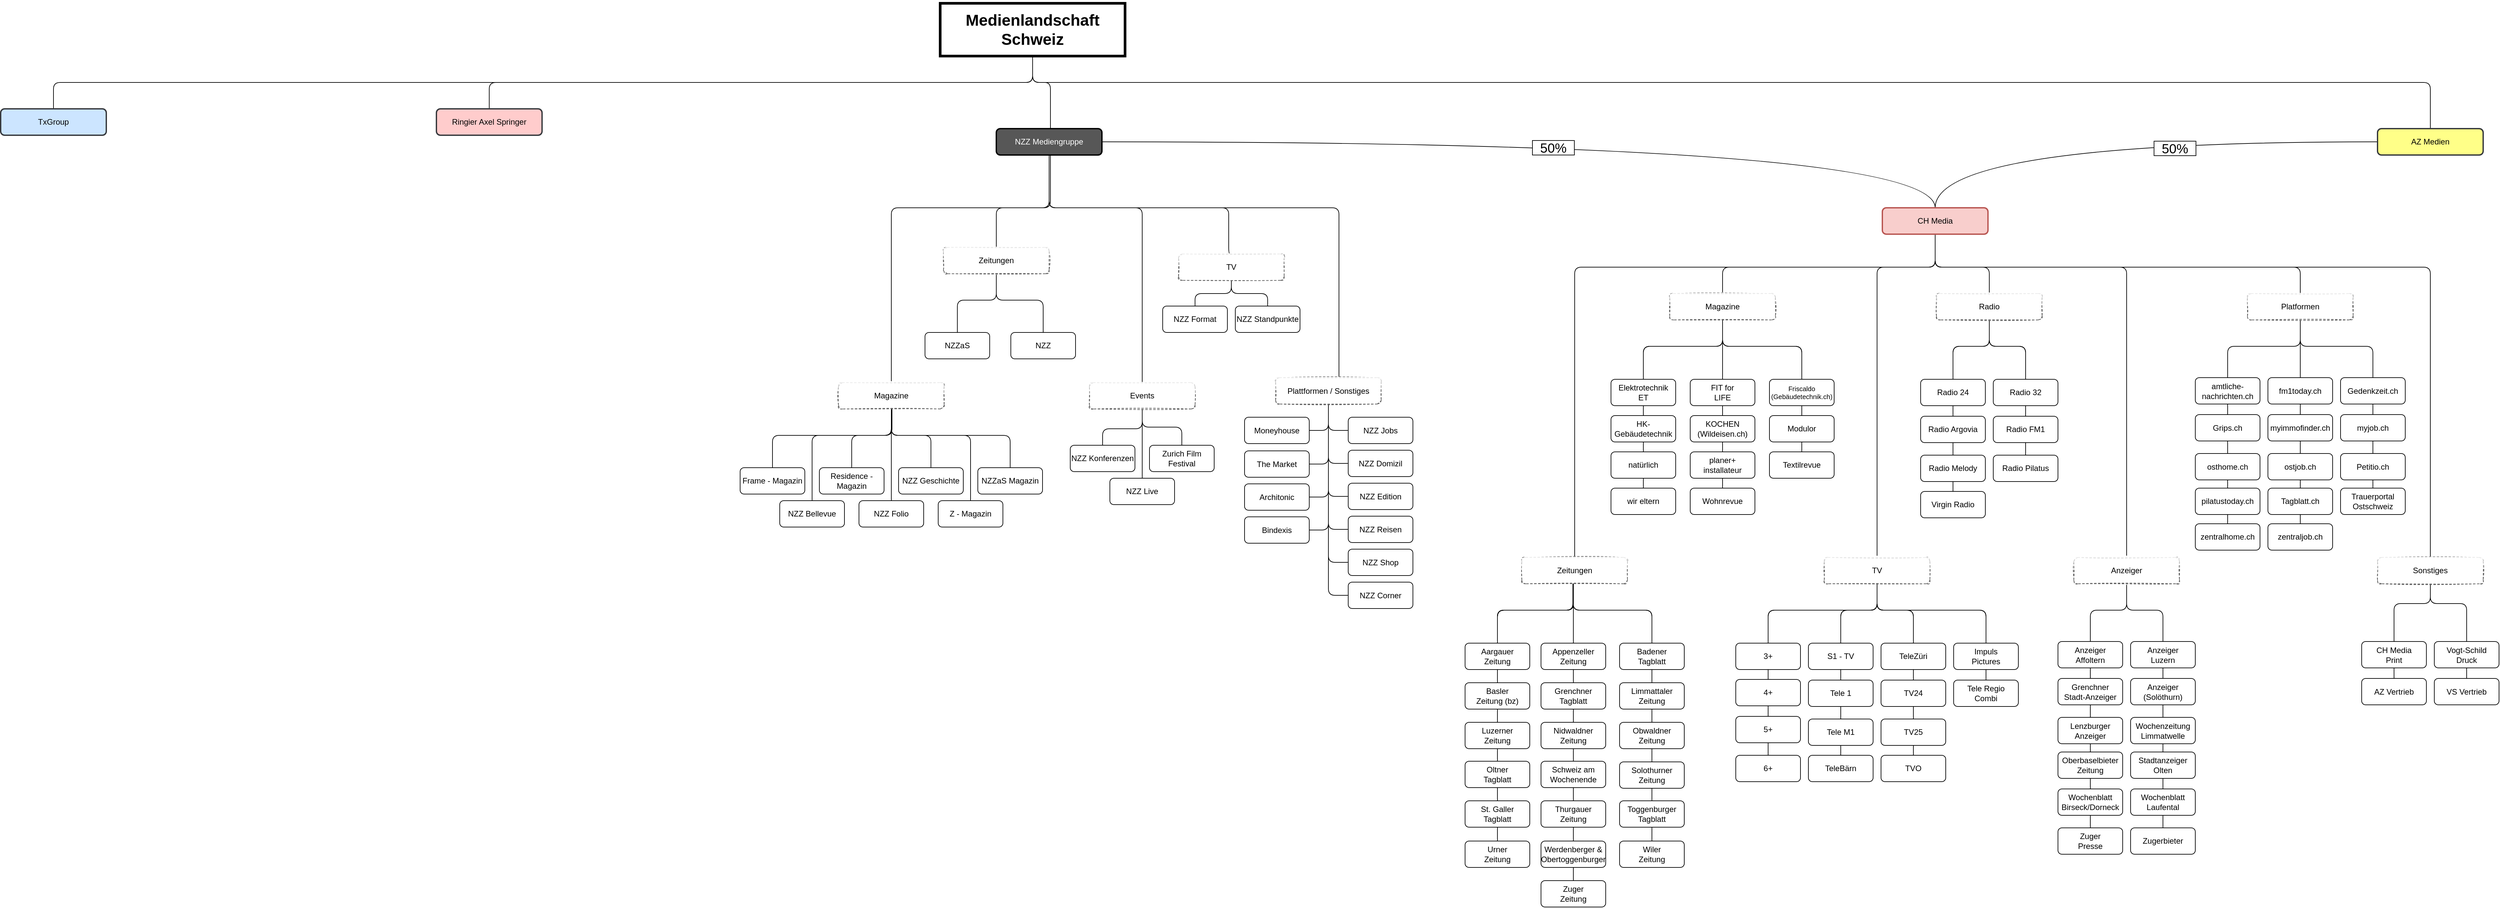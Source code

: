 <mxfile version="14.2.4" type="github"><diagram id="prtHgNgQTEPvFCAcTncT" name="Page-1"><mxGraphModel dx="2062" dy="1107" grid="1" gridSize="10" guides="1" tooltips="1" connect="1" arrows="1" fold="1" page="1" pageScale="1" pageWidth="3300" pageHeight="2339" math="0" shadow="0"><root><mxCell id="0"/><mxCell id="1" parent="0"/><mxCell id="LWUIOP7juYv8fSBDD6Rb-6" style="edgeStyle=elbowEdgeStyle;rounded=1;orthogonalLoop=1;jettySize=auto;html=1;endArrow=none;endFill=0;startArrow=none;startFill=0;elbow=vertical;" parent="1" source="LWUIOP7juYv8fSBDD6Rb-1" target="LWUIOP7juYv8fSBDD6Rb-2" edge="1"><mxGeometry relative="1" as="geometry"/></mxCell><mxCell id="LWUIOP7juYv8fSBDD6Rb-7" style="edgeStyle=elbowEdgeStyle;rounded=1;orthogonalLoop=1;jettySize=auto;html=1;entryX=0.5;entryY=0;entryDx=0;entryDy=0;endArrow=none;endFill=0;startArrow=none;startFill=0;elbow=vertical;" parent="1" source="LWUIOP7juYv8fSBDD6Rb-1" target="LWUIOP7juYv8fSBDD6Rb-3" edge="1"><mxGeometry relative="1" as="geometry"/></mxCell><mxCell id="LWUIOP7juYv8fSBDD6Rb-9" style="edgeStyle=elbowEdgeStyle;rounded=1;orthogonalLoop=1;jettySize=auto;html=1;endArrow=none;endFill=0;startArrow=none;startFill=0;elbow=vertical;" parent="1" source="LWUIOP7juYv8fSBDD6Rb-1" target="LWUIOP7juYv8fSBDD6Rb-5" edge="1"><mxGeometry relative="1" as="geometry"><Array as="points"><mxPoint x="2480" y="360"/></Array></mxGeometry></mxCell><mxCell id="LWUIOP7juYv8fSBDD6Rb-11" style="edgeStyle=elbowEdgeStyle;rounded=1;orthogonalLoop=1;jettySize=auto;html=1;endArrow=none;endFill=0;startArrow=none;startFill=0;elbow=vertical;exitX=0.5;exitY=1;exitDx=0;exitDy=0;" parent="1" source="LWUIOP7juYv8fSBDD6Rb-1" target="LWUIOP7juYv8fSBDD6Rb-4" edge="1"><mxGeometry relative="1" as="geometry"><Array as="points"><mxPoint x="1650" y="360"/><mxPoint x="1623" y="360"/></Array></mxGeometry></mxCell><mxCell id="LWUIOP7juYv8fSBDD6Rb-1" value="&lt;h1&gt;Medienlandschaft Schweiz&lt;/h1&gt;" style="rounded=0;whiteSpace=wrap;html=1;strokeWidth=4;" parent="1" vertex="1"><mxGeometry x="1483" y="240" width="280" height="80" as="geometry"/></mxCell><mxCell id="LWUIOP7juYv8fSBDD6Rb-2" value="&lt;font style=&quot;font-size: 12px&quot;&gt;TxGroup&lt;/font&gt;" style="rounded=1;whiteSpace=wrap;html=1;strokeWidth=2;fillColor=#cce5ff;strokeColor=#36393d;" parent="1" vertex="1"><mxGeometry x="60" y="400" width="160" height="40" as="geometry"/></mxCell><mxCell id="LWUIOP7juYv8fSBDD6Rb-3" value="Ringier Axel Springer" style="rounded=1;whiteSpace=wrap;html=1;strokeWidth=2;fillColor=#ffcccc;strokeColor=#36393d;" parent="1" vertex="1"><mxGeometry x="720" y="400" width="160" height="40" as="geometry"/></mxCell><mxCell id="LWUIOP7juYv8fSBDD6Rb-14" style="orthogonalLoop=1;jettySize=auto;elbow=vertical;html=1;startFill=0;endArrow=none;endFill=0;edgeStyle=orthogonalEdgeStyle;curved=1;" parent="1" source="LWUIOP7juYv8fSBDD6Rb-4" target="LWUIOP7juYv8fSBDD6Rb-13" edge="1"><mxGeometry relative="1" as="geometry"/></mxCell><mxCell id="hYy_9Ryrg1myL5dYlOFF-82" value="  50%  " style="edgeLabel;align=center;verticalAlign=middle;resizable=0;points=[];fontSize=20;labelBorderColor=#000000;" parent="LWUIOP7juYv8fSBDD6Rb-14" vertex="1" connectable="0"><mxGeometry x="0.005" y="-7" relative="1" as="geometry"><mxPoint x="-1" as="offset"/></mxGeometry></mxCell><mxCell id="hYy_9Ryrg1myL5dYlOFF-19" style="edgeStyle=elbowEdgeStyle;orthogonalLoop=1;jettySize=auto;elbow=vertical;html=1;endArrow=none;endFill=0;" parent="1" source="LWUIOP7juYv8fSBDD6Rb-4" target="hYy_9Ryrg1myL5dYlOFF-12" edge="1"><mxGeometry relative="1" as="geometry"><Array as="points"><mxPoint x="1650" y="550"/><mxPoint x="1439" y="550"/><mxPoint x="1450" y="550"/><mxPoint x="1400" y="550"/><mxPoint x="1460" y="550"/></Array></mxGeometry></mxCell><mxCell id="hYy_9Ryrg1myL5dYlOFF-30" style="edgeStyle=elbowEdgeStyle;orthogonalLoop=1;jettySize=auto;elbow=vertical;html=1;entryX=0.5;entryY=0;entryDx=0;entryDy=0;endArrow=none;endFill=0;" parent="1" source="LWUIOP7juYv8fSBDD6Rb-4" target="hYy_9Ryrg1myL5dYlOFF-28" edge="1"><mxGeometry relative="1" as="geometry"><Array as="points"><mxPoint x="1648" y="550"/></Array></mxGeometry></mxCell><mxCell id="hYy_9Ryrg1myL5dYlOFF-31" style="edgeStyle=elbowEdgeStyle;orthogonalLoop=1;jettySize=auto;elbow=vertical;html=1;endArrow=none;endFill=0;" parent="1" source="LWUIOP7juYv8fSBDD6Rb-4" target="hYy_9Ryrg1myL5dYlOFF-29" edge="1"><mxGeometry relative="1" as="geometry"><Array as="points"><mxPoint x="2087" y="550"/><mxPoint x="2023" y="550"/><mxPoint x="1960" y="550"/></Array></mxGeometry></mxCell><mxCell id="hYy_9Ryrg1myL5dYlOFF-79" style="edgeStyle=orthogonalEdgeStyle;orthogonalLoop=1;jettySize=auto;html=1;entryX=0.5;entryY=0;entryDx=0;entryDy=0;endArrow=none;endFill=0;" parent="1" target="hYy_9Ryrg1myL5dYlOFF-74" edge="1"><mxGeometry relative="1" as="geometry"><mxPoint x="1648" y="465" as="sourcePoint"/><mxPoint x="2346" y="615" as="targetPoint"/><Array as="points"><mxPoint x="1648" y="550"/><mxPoint x="1920" y="550"/><mxPoint x="1920" y="620"/></Array></mxGeometry></mxCell><mxCell id="hYy_9Ryrg1myL5dYlOFF-96" style="edgeStyle=elbowEdgeStyle;orthogonalLoop=1;jettySize=auto;elbow=vertical;html=1;entryX=0.5;entryY=0;entryDx=0;entryDy=0;endArrow=none;endFill=0;fontSize=20;" parent="1" source="LWUIOP7juYv8fSBDD6Rb-4" target="hYy_9Ryrg1myL5dYlOFF-88" edge="1"><mxGeometry relative="1" as="geometry"><Array as="points"><mxPoint x="1648" y="550"/></Array></mxGeometry></mxCell><mxCell id="LWUIOP7juYv8fSBDD6Rb-4" value="&lt;font style=&quot;font-size: 12px&quot; color=&quot;#ffffff&quot;&gt;NZZ Mediengruppe&lt;/font&gt;" style="rounded=1;whiteSpace=wrap;html=1;strokeWidth=2;fillColor=#575757;" parent="1" vertex="1"><mxGeometry x="1568" y="430" width="160" height="40" as="geometry"/></mxCell><mxCell id="LWUIOP7juYv8fSBDD6Rb-15" style="orthogonalLoop=1;jettySize=auto;html=1;startFill=0;endArrow=none;endFill=0;edgeStyle=orthogonalEdgeStyle;curved=1;" parent="1" source="LWUIOP7juYv8fSBDD6Rb-5" target="LWUIOP7juYv8fSBDD6Rb-13" edge="1"><mxGeometry relative="1" as="geometry"/></mxCell><mxCell id="hYy_9Ryrg1myL5dYlOFF-83" value="  50%  " style="edgeLabel;align=center;verticalAlign=middle;resizable=0;points=[];fontSize=20;labelBorderColor=#000000;" parent="LWUIOP7juYv8fSBDD6Rb-15" vertex="1" connectable="0"><mxGeometry x="-0.203" y="8" relative="1" as="geometry"><mxPoint as="offset"/></mxGeometry></mxCell><mxCell id="LWUIOP7juYv8fSBDD6Rb-5" value="&lt;font style=&quot;font-size: 12px&quot;&gt;AZ Medien&lt;br&gt;&lt;/font&gt;" style="rounded=1;whiteSpace=wrap;html=1;strokeWidth=2;fillColor=#ffff88;strokeColor=#36393d;" parent="1" vertex="1"><mxGeometry x="3660" y="430" width="160" height="40" as="geometry"/></mxCell><mxCell id="hYy_9Ryrg1myL5dYlOFF-100" style="edgeStyle=elbowEdgeStyle;orthogonalLoop=1;jettySize=auto;elbow=vertical;html=1;endArrow=none;endFill=0;fontSize=20;" parent="1" source="LWUIOP7juYv8fSBDD6Rb-13" target="hYy_9Ryrg1myL5dYlOFF-99" edge="1"><mxGeometry relative="1" as="geometry"><Array as="points"><mxPoint x="2990" y="640"/><mxPoint x="2890" y="640"/></Array></mxGeometry></mxCell><mxCell id="hYy_9Ryrg1myL5dYlOFF-101" style="edgeStyle=elbowEdgeStyle;orthogonalLoop=1;jettySize=auto;elbow=vertical;html=1;entryX=0.5;entryY=0;entryDx=0;entryDy=0;endArrow=none;endFill=0;fontSize=20;exitX=0.5;exitY=1;exitDx=0;exitDy=0;" parent="1" source="LWUIOP7juYv8fSBDD6Rb-13" target="hYy_9Ryrg1myL5dYlOFF-97" edge="1"><mxGeometry relative="1" as="geometry"><mxPoint x="2990" y="585" as="sourcePoint"/><mxPoint x="2850" y="938" as="targetPoint"/><Array as="points"><mxPoint x="2990" y="640"/><mxPoint x="2990" y="635"/><mxPoint x="2990" y="635"/></Array></mxGeometry></mxCell><mxCell id="hYy_9Ryrg1myL5dYlOFF-186" style="edgeStyle=elbowEdgeStyle;orthogonalLoop=1;jettySize=auto;html=1;endArrow=none;endFill=0;fontSize=10;elbow=vertical;" parent="1" source="LWUIOP7juYv8fSBDD6Rb-13" target="hYy_9Ryrg1myL5dYlOFF-185" edge="1"><mxGeometry relative="1" as="geometry"><Array as="points"><mxPoint x="2990" y="640"/></Array></mxGeometry></mxCell><mxCell id="hYy_9Ryrg1myL5dYlOFF-187" style="edgeStyle=elbowEdgeStyle;orthogonalLoop=1;jettySize=auto;elbow=vertical;html=1;endArrow=none;endFill=0;fontSize=10;" parent="1" source="LWUIOP7juYv8fSBDD6Rb-13" target="hYy_9Ryrg1myL5dYlOFF-84" edge="1"><mxGeometry relative="1" as="geometry"><Array as="points"><mxPoint x="2990" y="640"/></Array></mxGeometry></mxCell><mxCell id="hYy_9Ryrg1myL5dYlOFF-215" style="edgeStyle=elbowEdgeStyle;orthogonalLoop=1;jettySize=auto;elbow=vertical;html=1;entryX=0.5;entryY=0;entryDx=0;entryDy=0;endArrow=none;endFill=0;fontSize=10;" parent="1" source="LWUIOP7juYv8fSBDD6Rb-13" target="hYy_9Ryrg1myL5dYlOFF-200" edge="1"><mxGeometry relative="1" as="geometry"><Array as="points"><mxPoint x="2990" y="640"/><mxPoint x="2990" y="635"/></Array></mxGeometry></mxCell><mxCell id="hYy_9Ryrg1myL5dYlOFF-232" style="edgeStyle=elbowEdgeStyle;orthogonalLoop=1;jettySize=auto;elbow=vertical;html=1;entryX=0.5;entryY=0;entryDx=0;entryDy=0;endArrow=none;endFill=0;fontSize=10;" parent="1" source="LWUIOP7juYv8fSBDD6Rb-13" target="hYy_9Ryrg1myL5dYlOFF-228" edge="1"><mxGeometry relative="1" as="geometry"><Array as="points"><mxPoint x="2990" y="640"/></Array></mxGeometry></mxCell><mxCell id="hYy_9Ryrg1myL5dYlOFF-243" style="edgeStyle=elbowEdgeStyle;orthogonalLoop=1;jettySize=auto;elbow=vertical;html=1;entryX=0.5;entryY=0;entryDx=0;entryDy=0;endArrow=none;endFill=0;fontSize=10;" parent="1" source="LWUIOP7juYv8fSBDD6Rb-13" target="hYy_9Ryrg1myL5dYlOFF-236" edge="1"><mxGeometry relative="1" as="geometry"><Array as="points"><mxPoint x="3380" y="640"/></Array></mxGeometry></mxCell><mxCell id="LWUIOP7juYv8fSBDD6Rb-13" value="&lt;font style=&quot;font-size: 12px&quot;&gt;CH Media&lt;br&gt;&lt;/font&gt;" style="rounded=1;whiteSpace=wrap;html=1;strokeWidth=2;gradientDirection=east;fillColor=#f8cecc;strokeColor=#b85450;" parent="1" vertex="1"><mxGeometry x="2910" y="550" width="160" height="40" as="geometry"/></mxCell><mxCell id="hYy_9Ryrg1myL5dYlOFF-10" style="edgeStyle=elbowEdgeStyle;rounded=1;orthogonalLoop=1;jettySize=auto;html=1;endArrow=none;endFill=0;elbow=vertical;" parent="1" source="hYy_9Ryrg1myL5dYlOFF-12" target="hYy_9Ryrg1myL5dYlOFF-13" edge="1"><mxGeometry relative="1" as="geometry"><Array as="points"><mxPoint x="1568" y="690"/><mxPoint x="1568" y="680"/><mxPoint x="1568" y="680"/><mxPoint x="1536" y="690"/></Array></mxGeometry></mxCell><mxCell id="hYy_9Ryrg1myL5dYlOFF-11" style="edgeStyle=elbowEdgeStyle;orthogonalLoop=1;jettySize=auto;elbow=vertical;html=1;endArrow=none;endFill=0;" parent="1" source="hYy_9Ryrg1myL5dYlOFF-12" target="hYy_9Ryrg1myL5dYlOFF-14" edge="1"><mxGeometry relative="1" as="geometry"><Array as="points"><mxPoint x="1568" y="690"/><mxPoint x="1568" y="680"/><mxPoint x="1385" y="680"/></Array></mxGeometry></mxCell><mxCell id="hYy_9Ryrg1myL5dYlOFF-12" value="Zeitungen" style="rounded=1;whiteSpace=wrap;html=1;strokeWidth=1;shadow=0;sketch=1;glass=1;dashed=1;strokeColor=#5E5E5E;" parent="1" vertex="1"><mxGeometry x="1488" y="610" width="160" height="40" as="geometry"/></mxCell><mxCell id="hYy_9Ryrg1myL5dYlOFF-13" value="NZZ" style="rounded=1;whiteSpace=wrap;html=1;" parent="1" vertex="1"><mxGeometry x="1590" y="739" width="98" height="40" as="geometry"/></mxCell><mxCell id="hYy_9Ryrg1myL5dYlOFF-14" value="NZZaS" style="rounded=1;whiteSpace=wrap;html=1;" parent="1" vertex="1"><mxGeometry x="1460" y="739" width="98" height="40" as="geometry"/></mxCell><mxCell id="hYy_9Ryrg1myL5dYlOFF-15" value="NZZ Folio" style="rounded=1;whiteSpace=wrap;html=1;" parent="1" vertex="1"><mxGeometry x="1360" y="994" width="98" height="40" as="geometry"/></mxCell><mxCell id="hYy_9Ryrg1myL5dYlOFF-16" value="Residence - Magazin" style="rounded=1;whiteSpace=wrap;html=1;" parent="1" vertex="1"><mxGeometry x="1300" y="944" width="98" height="40" as="geometry"/></mxCell><mxCell id="hYy_9Ryrg1myL5dYlOFF-17" value="NZZ Geschichte" style="rounded=1;whiteSpace=wrap;html=1;" parent="1" vertex="1"><mxGeometry x="1420" y="944" width="98" height="40" as="geometry"/></mxCell><mxCell id="hYy_9Ryrg1myL5dYlOFF-18" value="NZZ Bellevue" style="rounded=1;whiteSpace=wrap;html=1;" parent="1" vertex="1"><mxGeometry x="1240" y="994" width="98" height="40" as="geometry"/></mxCell><mxCell id="hYy_9Ryrg1myL5dYlOFF-25" value="Z - Magazin" style="rounded=1;whiteSpace=wrap;html=1;" parent="1" vertex="1"><mxGeometry x="1480" y="994" width="98" height="40" as="geometry"/></mxCell><mxCell id="hYy_9Ryrg1myL5dYlOFF-26" value="NZZaS Magazin" style="rounded=1;whiteSpace=wrap;html=1;" parent="1" vertex="1"><mxGeometry x="1540" y="944" width="98" height="40" as="geometry"/></mxCell><mxCell id="hYy_9Ryrg1myL5dYlOFF-41" style="edgeStyle=elbowEdgeStyle;orthogonalLoop=1;jettySize=auto;elbow=vertical;html=1;endArrow=none;endFill=0;" parent="1" source="hYy_9Ryrg1myL5dYlOFF-28" target="hYy_9Ryrg1myL5dYlOFF-34" edge="1"><mxGeometry relative="1" as="geometry"><Array as="points"><mxPoint x="1789" y="885"/></Array></mxGeometry></mxCell><mxCell id="hYy_9Ryrg1myL5dYlOFF-42" style="edgeStyle=elbowEdgeStyle;orthogonalLoop=1;jettySize=auto;elbow=vertical;html=1;entryX=0.5;entryY=0;entryDx=0;entryDy=0;endArrow=none;endFill=0;" parent="1" source="hYy_9Ryrg1myL5dYlOFF-28" target="hYy_9Ryrg1myL5dYlOFF-35" edge="1"><mxGeometry relative="1" as="geometry"><Array as="points"><mxPoint x="1789" y="885"/></Array></mxGeometry></mxCell><mxCell id="hYy_9Ryrg1myL5dYlOFF-59" style="edgeStyle=elbowEdgeStyle;orthogonalLoop=1;jettySize=auto;elbow=vertical;html=1;endArrow=none;endFill=0;" parent="1" source="hYy_9Ryrg1myL5dYlOFF-28" target="hYy_9Ryrg1myL5dYlOFF-58" edge="1"><mxGeometry relative="1" as="geometry"/></mxCell><mxCell id="hYy_9Ryrg1myL5dYlOFF-28" value="&lt;font style=&quot;font-size: 12px&quot;&gt;Events&lt;/font&gt;" style="rounded=1;whiteSpace=wrap;html=1;strokeWidth=1;shadow=0;sketch=1;glass=1;dashed=1;strokeColor=#5E5E5E;" parent="1" vertex="1"><mxGeometry x="1709" y="815" width="160" height="40" as="geometry"/></mxCell><mxCell id="hYy_9Ryrg1myL5dYlOFF-64" style="edgeStyle=orthogonalEdgeStyle;orthogonalLoop=1;jettySize=auto;elbow=vertical;html=1;entryX=1;entryY=0.5;entryDx=0;entryDy=0;endArrow=none;endFill=0;" parent="1" source="hYy_9Ryrg1myL5dYlOFF-29" target="hYy_9Ryrg1myL5dYlOFF-50" edge="1"><mxGeometry relative="1" as="geometry"/></mxCell><mxCell id="hYy_9Ryrg1myL5dYlOFF-68" style="orthogonalLoop=1;jettySize=auto;html=1;entryX=0;entryY=0.5;entryDx=0;entryDy=0;endArrow=none;endFill=0;edgeStyle=orthogonalEdgeStyle;" parent="1" source="hYy_9Ryrg1myL5dYlOFF-29" target="hYy_9Ryrg1myL5dYlOFF-51" edge="1"><mxGeometry relative="1" as="geometry"/></mxCell><mxCell id="hYy_9Ryrg1myL5dYlOFF-69" style="edgeStyle=orthogonalEdgeStyle;orthogonalLoop=1;jettySize=auto;html=1;entryX=0;entryY=0.5;entryDx=0;entryDy=0;endArrow=none;endFill=0;" parent="1" source="hYy_9Ryrg1myL5dYlOFF-29" target="hYy_9Ryrg1myL5dYlOFF-53" edge="1"><mxGeometry relative="1" as="geometry"/></mxCell><mxCell id="hYy_9Ryrg1myL5dYlOFF-70" style="edgeStyle=orthogonalEdgeStyle;orthogonalLoop=1;jettySize=auto;html=1;entryX=0;entryY=0.5;entryDx=0;entryDy=0;endArrow=none;endFill=0;" parent="1" source="hYy_9Ryrg1myL5dYlOFF-29" target="hYy_9Ryrg1myL5dYlOFF-54" edge="1"><mxGeometry relative="1" as="geometry"/></mxCell><mxCell id="hYy_9Ryrg1myL5dYlOFF-71" style="edgeStyle=orthogonalEdgeStyle;orthogonalLoop=1;jettySize=auto;html=1;entryX=0;entryY=0.5;entryDx=0;entryDy=0;endArrow=none;endFill=0;" parent="1" source="hYy_9Ryrg1myL5dYlOFF-29" target="hYy_9Ryrg1myL5dYlOFF-55" edge="1"><mxGeometry relative="1" as="geometry"/></mxCell><mxCell id="hYy_9Ryrg1myL5dYlOFF-72" style="edgeStyle=orthogonalEdgeStyle;orthogonalLoop=1;jettySize=auto;html=1;entryX=0;entryY=0.5;entryDx=0;entryDy=0;endArrow=none;endFill=0;" parent="1" source="hYy_9Ryrg1myL5dYlOFF-29" target="hYy_9Ryrg1myL5dYlOFF-56" edge="1"><mxGeometry relative="1" as="geometry"/></mxCell><mxCell id="hYy_9Ryrg1myL5dYlOFF-73" style="edgeStyle=orthogonalEdgeStyle;orthogonalLoop=1;jettySize=auto;html=1;entryX=0;entryY=0.5;entryDx=0;entryDy=0;endArrow=none;endFill=0;" parent="1" source="hYy_9Ryrg1myL5dYlOFF-29" target="hYy_9Ryrg1myL5dYlOFF-62" edge="1"><mxGeometry relative="1" as="geometry"/></mxCell><mxCell id="hYy_9Ryrg1myL5dYlOFF-182" style="edgeStyle=orthogonalEdgeStyle;orthogonalLoop=1;jettySize=auto;html=1;entryX=1;entryY=0.5;entryDx=0;entryDy=0;endArrow=none;endFill=0;fontSize=10;" parent="1" source="hYy_9Ryrg1myL5dYlOFF-29" target="hYy_9Ryrg1myL5dYlOFF-52" edge="1"><mxGeometry relative="1" as="geometry"/></mxCell><mxCell id="hYy_9Ryrg1myL5dYlOFF-183" style="edgeStyle=orthogonalEdgeStyle;orthogonalLoop=1;jettySize=auto;html=1;entryX=1;entryY=0.5;entryDx=0;entryDy=0;endArrow=none;endFill=0;fontSize=10;" parent="1" source="hYy_9Ryrg1myL5dYlOFF-29" target="hYy_9Ryrg1myL5dYlOFF-57" edge="1"><mxGeometry relative="1" as="geometry"/></mxCell><mxCell id="hYy_9Ryrg1myL5dYlOFF-184" style="edgeStyle=orthogonalEdgeStyle;orthogonalLoop=1;jettySize=auto;html=1;entryX=1;entryY=0.5;entryDx=0;entryDy=0;endArrow=none;endFill=0;fontSize=10;" parent="1" source="hYy_9Ryrg1myL5dYlOFF-29" target="hYy_9Ryrg1myL5dYlOFF-63" edge="1"><mxGeometry relative="1" as="geometry"/></mxCell><mxCell id="hYy_9Ryrg1myL5dYlOFF-29" value="&lt;font style=&quot;font-size: 12px&quot;&gt;Plattformen / Sonstiges&lt;/font&gt;" style="rounded=1;whiteSpace=wrap;html=1;strokeWidth=1;shadow=0;sketch=1;glass=1;dashed=1;strokeColor=#5E5E5E;" parent="1" vertex="1"><mxGeometry x="1991" y="807.5" width="160" height="40" as="geometry"/></mxCell><mxCell id="hYy_9Ryrg1myL5dYlOFF-34" value="NZZ Konferenzen" style="rounded=1;whiteSpace=wrap;html=1;" parent="1" vertex="1"><mxGeometry x="1680" y="910" width="98" height="40" as="geometry"/></mxCell><mxCell id="hYy_9Ryrg1myL5dYlOFF-35" value="NZZ Live" style="rounded=1;whiteSpace=wrap;html=1;" parent="1" vertex="1"><mxGeometry x="1740" y="960" width="98" height="40" as="geometry"/></mxCell><mxCell id="hYy_9Ryrg1myL5dYlOFF-50" value="Moneyhouse" style="rounded=1;whiteSpace=wrap;html=1;" parent="1" vertex="1"><mxGeometry x="1944" y="867.5" width="98" height="40" as="geometry"/></mxCell><mxCell id="hYy_9Ryrg1myL5dYlOFF-51" value="NZZ Jobs" style="rounded=1;whiteSpace=wrap;html=1;" parent="1" vertex="1"><mxGeometry x="2101" y="867.5" width="98" height="40" as="geometry"/></mxCell><mxCell id="hYy_9Ryrg1myL5dYlOFF-52" value="The Market" style="rounded=1;whiteSpace=wrap;html=1;" parent="1" vertex="1"><mxGeometry x="1944" y="918.5" width="98" height="40" as="geometry"/></mxCell><mxCell id="hYy_9Ryrg1myL5dYlOFF-53" value="NZZ Domizil" style="rounded=1;whiteSpace=wrap;html=1;" parent="1" vertex="1"><mxGeometry x="2101" y="917.5" width="98" height="40" as="geometry"/></mxCell><mxCell id="hYy_9Ryrg1myL5dYlOFF-54" value="NZZ Edition" style="rounded=1;whiteSpace=wrap;html=1;" parent="1" vertex="1"><mxGeometry x="2101" y="967.5" width="98" height="40" as="geometry"/></mxCell><mxCell id="hYy_9Ryrg1myL5dYlOFF-55" value="NZZ Reisen" style="rounded=1;whiteSpace=wrap;html=1;" parent="1" vertex="1"><mxGeometry x="2101" y="1017.5" width="98" height="40" as="geometry"/></mxCell><mxCell id="hYy_9Ryrg1myL5dYlOFF-56" value="NZZ Shop" style="rounded=1;whiteSpace=wrap;html=1;" parent="1" vertex="1"><mxGeometry x="2101" y="1067.5" width="98" height="40" as="geometry"/></mxCell><mxCell id="hYy_9Ryrg1myL5dYlOFF-58" value="Zurich Film Festival" style="rounded=1;whiteSpace=wrap;html=1;" parent="1" vertex="1"><mxGeometry x="1800" y="910" width="98" height="40" as="geometry"/></mxCell><mxCell id="hYy_9Ryrg1myL5dYlOFF-60" value="Frame - Magazin" style="rounded=1;whiteSpace=wrap;html=1;" parent="1" vertex="1"><mxGeometry x="1180" y="944" width="98" height="40" as="geometry"/></mxCell><mxCell id="hYy_9Ryrg1myL5dYlOFF-62" value="NZZ Corner" style="rounded=1;whiteSpace=wrap;html=1;" parent="1" vertex="1"><mxGeometry x="2101" y="1117.5" width="98" height="40" as="geometry"/></mxCell><mxCell id="hYy_9Ryrg1myL5dYlOFF-63" value="Bindexis" style="rounded=1;whiteSpace=wrap;html=1;" parent="1" vertex="1"><mxGeometry x="1944" y="1018.5" width="98" height="40" as="geometry"/></mxCell><mxCell id="hYy_9Ryrg1myL5dYlOFF-77" style="edgeStyle=orthogonalEdgeStyle;orthogonalLoop=1;jettySize=auto;html=1;entryX=0.5;entryY=0;entryDx=0;entryDy=0;endArrow=none;endFill=0;" parent="1" source="hYy_9Ryrg1myL5dYlOFF-74" target="hYy_9Ryrg1myL5dYlOFF-75" edge="1"><mxGeometry relative="1" as="geometry"/></mxCell><mxCell id="hYy_9Ryrg1myL5dYlOFF-78" style="edgeStyle=orthogonalEdgeStyle;orthogonalLoop=1;jettySize=auto;html=1;entryX=0.5;entryY=0;entryDx=0;entryDy=0;endArrow=none;endFill=0;" parent="1" source="hYy_9Ryrg1myL5dYlOFF-74" target="hYy_9Ryrg1myL5dYlOFF-76" edge="1"><mxGeometry relative="1" as="geometry"/></mxCell><mxCell id="hYy_9Ryrg1myL5dYlOFF-74" value="&lt;font style=&quot;font-size: 12px&quot;&gt;TV&lt;/font&gt;" style="rounded=1;whiteSpace=wrap;html=1;strokeWidth=1;shadow=0;sketch=1;glass=1;dashed=1;strokeColor=#5E5E5E;" parent="1" vertex="1"><mxGeometry x="1844" y="620" width="160" height="40" as="geometry"/></mxCell><mxCell id="hYy_9Ryrg1myL5dYlOFF-75" value="NZZ Format" style="rounded=1;whiteSpace=wrap;html=1;" parent="1" vertex="1"><mxGeometry x="1820" y="699" width="98" height="40" as="geometry"/></mxCell><mxCell id="hYy_9Ryrg1myL5dYlOFF-76" value="NZZ Standpunkte" style="rounded=1;whiteSpace=wrap;html=1;" parent="1" vertex="1"><mxGeometry x="1930" y="699" width="98" height="40" as="geometry"/></mxCell><mxCell id="hYy_9Ryrg1myL5dYlOFF-173" style="edgeStyle=elbowEdgeStyle;orthogonalLoop=1;jettySize=auto;elbow=vertical;html=1;entryX=0.5;entryY=0;entryDx=0;entryDy=0;endArrow=none;endFill=0;fontSize=10;" parent="1" source="hYy_9Ryrg1myL5dYlOFF-84" target="hYy_9Ryrg1myL5dYlOFF-160" edge="1"><mxGeometry relative="1" as="geometry"><Array as="points"><mxPoint x="2902" y="1160"/></Array></mxGeometry></mxCell><mxCell id="hYy_9Ryrg1myL5dYlOFF-174" style="edgeStyle=elbowEdgeStyle;orthogonalLoop=1;jettySize=auto;elbow=vertical;html=1;entryX=0.5;entryY=0;entryDx=0;entryDy=0;endArrow=none;endFill=0;fontSize=10;" parent="1" source="hYy_9Ryrg1myL5dYlOFF-84" target="hYy_9Ryrg1myL5dYlOFF-163" edge="1"><mxGeometry relative="1" as="geometry"><Array as="points"><mxPoint x="2902" y="1160"/></Array></mxGeometry></mxCell><mxCell id="hYy_9Ryrg1myL5dYlOFF-175" style="edgeStyle=elbowEdgeStyle;orthogonalLoop=1;jettySize=auto;elbow=vertical;html=1;entryX=0.5;entryY=0;entryDx=0;entryDy=0;endArrow=none;endFill=0;fontSize=10;" parent="1" source="hYy_9Ryrg1myL5dYlOFF-84" target="hYy_9Ryrg1myL5dYlOFF-169" edge="1"><mxGeometry relative="1" as="geometry"><Array as="points"><mxPoint x="2902" y="1160"/></Array></mxGeometry></mxCell><mxCell id="hYy_9Ryrg1myL5dYlOFF-176" style="edgeStyle=elbowEdgeStyle;orthogonalLoop=1;jettySize=auto;elbow=vertical;html=1;endArrow=none;endFill=0;fontSize=10;" parent="1" source="hYy_9Ryrg1myL5dYlOFF-84" target="hYy_9Ryrg1myL5dYlOFF-164" edge="1"><mxGeometry relative="1" as="geometry"><Array as="points"><mxPoint x="2902" y="1160"/></Array></mxGeometry></mxCell><mxCell id="hYy_9Ryrg1myL5dYlOFF-177" style="edgeStyle=elbowEdgeStyle;orthogonalLoop=1;jettySize=auto;elbow=vertical;html=1;endArrow=none;endFill=0;fontSize=10;" parent="1" source="hYy_9Ryrg1myL5dYlOFF-84" target="hYy_9Ryrg1myL5dYlOFF-162" edge="1"><mxGeometry relative="1" as="geometry"><Array as="points"><mxPoint x="2902" y="1160"/></Array></mxGeometry></mxCell><mxCell id="hYy_9Ryrg1myL5dYlOFF-178" style="edgeStyle=elbowEdgeStyle;orthogonalLoop=1;jettySize=auto;elbow=vertical;html=1;entryX=0.5;entryY=0;entryDx=0;entryDy=0;endArrow=none;endFill=0;fontSize=10;" parent="1" source="hYy_9Ryrg1myL5dYlOFF-84" target="hYy_9Ryrg1myL5dYlOFF-167" edge="1"><mxGeometry relative="1" as="geometry"><Array as="points"><mxPoint x="2902" y="1160"/></Array></mxGeometry></mxCell><mxCell id="hYy_9Ryrg1myL5dYlOFF-179" style="edgeStyle=elbowEdgeStyle;orthogonalLoop=1;jettySize=auto;elbow=vertical;html=1;endArrow=none;endFill=0;fontSize=10;" parent="1" source="hYy_9Ryrg1myL5dYlOFF-84" target="hYy_9Ryrg1myL5dYlOFF-172" edge="1"><mxGeometry relative="1" as="geometry"><Array as="points"><mxPoint x="2902" y="1160"/></Array></mxGeometry></mxCell><mxCell id="hYy_9Ryrg1myL5dYlOFF-180" style="edgeStyle=elbowEdgeStyle;orthogonalLoop=1;jettySize=auto;elbow=vertical;html=1;entryX=0.5;entryY=0;entryDx=0;entryDy=0;endArrow=none;endFill=0;fontSize=10;exitX=0.5;exitY=1;exitDx=0;exitDy=0;" parent="1" source="hYy_9Ryrg1myL5dYlOFF-84" target="hYy_9Ryrg1myL5dYlOFF-168" edge="1"><mxGeometry relative="1" as="geometry"><Array as="points"><mxPoint x="2902" y="1160"/></Array></mxGeometry></mxCell><mxCell id="hYy_9Ryrg1myL5dYlOFF-84" value="&lt;font style=&quot;font-size: 12px&quot;&gt;TV&lt;/font&gt;" style="rounded=1;whiteSpace=wrap;html=1;strokeWidth=1;shadow=0;sketch=1;glass=1;dashed=1;strokeColor=#5E5E5E;" parent="1" vertex="1"><mxGeometry x="2822" y="1080" width="160" height="40" as="geometry"/></mxCell><mxCell id="hYy_9Ryrg1myL5dYlOFF-89" style="edgeStyle=elbowEdgeStyle;orthogonalLoop=1;jettySize=auto;elbow=vertical;html=1;endArrow=none;endFill=0;fontSize=20;" parent="1" source="hYy_9Ryrg1myL5dYlOFF-88" target="hYy_9Ryrg1myL5dYlOFF-60" edge="1"><mxGeometry relative="1" as="geometry"><Array as="points"><mxPoint x="1409" y="895"/><mxPoint x="1340" y="895"/></Array></mxGeometry></mxCell><mxCell id="hYy_9Ryrg1myL5dYlOFF-90" style="edgeStyle=elbowEdgeStyle;orthogonalLoop=1;jettySize=auto;elbow=vertical;html=1;entryX=0.5;entryY=0;entryDx=0;entryDy=0;endArrow=none;endFill=0;fontSize=20;" parent="1" source="hYy_9Ryrg1myL5dYlOFF-88" target="hYy_9Ryrg1myL5dYlOFF-16" edge="1"><mxGeometry relative="1" as="geometry"><Array as="points"><mxPoint x="1410" y="895"/></Array></mxGeometry></mxCell><mxCell id="hYy_9Ryrg1myL5dYlOFF-91" style="edgeStyle=elbowEdgeStyle;orthogonalLoop=1;jettySize=auto;elbow=vertical;html=1;entryX=0.5;entryY=0;entryDx=0;entryDy=0;endArrow=none;endFill=0;fontSize=20;" parent="1" source="hYy_9Ryrg1myL5dYlOFF-88" target="hYy_9Ryrg1myL5dYlOFF-17" edge="1"><mxGeometry relative="1" as="geometry"><Array as="points"><mxPoint x="1409" y="895"/><mxPoint x="1520" y="895"/></Array></mxGeometry></mxCell><mxCell id="hYy_9Ryrg1myL5dYlOFF-92" style="edgeStyle=elbowEdgeStyle;orthogonalLoop=1;jettySize=auto;elbow=vertical;html=1;entryX=0.5;entryY=0;entryDx=0;entryDy=0;endArrow=none;endFill=0;fontSize=20;" parent="1" source="hYy_9Ryrg1myL5dYlOFF-88" target="hYy_9Ryrg1myL5dYlOFF-26" edge="1"><mxGeometry relative="1" as="geometry"><Array as="points"><mxPoint x="1520" y="895"/></Array></mxGeometry></mxCell><mxCell id="hYy_9Ryrg1myL5dYlOFF-93" style="edgeStyle=elbowEdgeStyle;orthogonalLoop=1;jettySize=auto;elbow=vertical;html=1;entryX=0.5;entryY=0;entryDx=0;entryDy=0;endArrow=none;endFill=0;fontSize=20;" parent="1" source="hYy_9Ryrg1myL5dYlOFF-88" target="hYy_9Ryrg1myL5dYlOFF-25" edge="1"><mxGeometry relative="1" as="geometry"><Array as="points"><mxPoint x="1520" y="895"/></Array></mxGeometry></mxCell><mxCell id="hYy_9Ryrg1myL5dYlOFF-94" style="edgeStyle=elbowEdgeStyle;orthogonalLoop=1;jettySize=auto;elbow=vertical;html=1;entryX=0.5;entryY=0;entryDx=0;entryDy=0;endArrow=none;endFill=0;fontSize=20;" parent="1" source="hYy_9Ryrg1myL5dYlOFF-88" target="hYy_9Ryrg1myL5dYlOFF-15" edge="1"><mxGeometry relative="1" as="geometry"><Array as="points"><mxPoint x="1409" y="895"/><mxPoint x="1520" y="895"/></Array></mxGeometry></mxCell><mxCell id="hYy_9Ryrg1myL5dYlOFF-95" style="edgeStyle=elbowEdgeStyle;orthogonalLoop=1;jettySize=auto;elbow=vertical;html=1;entryX=0.5;entryY=0;entryDx=0;entryDy=0;endArrow=none;endFill=0;fontSize=20;" parent="1" source="hYy_9Ryrg1myL5dYlOFF-88" target="hYy_9Ryrg1myL5dYlOFF-18" edge="1"><mxGeometry relative="1" as="geometry"><Array as="points"><mxPoint x="1409" y="895"/><mxPoint x="1420" y="895"/></Array></mxGeometry></mxCell><mxCell id="hYy_9Ryrg1myL5dYlOFF-88" value="Magazine" style="rounded=1;whiteSpace=wrap;html=1;strokeWidth=1;shadow=0;sketch=1;glass=1;dashed=1;strokeColor=#5E5E5E;" parent="1" vertex="1"><mxGeometry x="1329" y="815" width="160" height="40" as="geometry"/></mxCell><mxCell id="hYy_9Ryrg1myL5dYlOFF-153" style="edgeStyle=elbowEdgeStyle;orthogonalLoop=1;jettySize=auto;elbow=vertical;html=1;endArrow=none;endFill=0;fontSize=20;" parent="1" source="hYy_9Ryrg1myL5dYlOFF-97" target="hYy_9Ryrg1myL5dYlOFF-141" edge="1"><mxGeometry relative="1" as="geometry"><Array as="points"><mxPoint x="2668" y="760"/></Array></mxGeometry></mxCell><mxCell id="hYy_9Ryrg1myL5dYlOFF-154" style="edgeStyle=elbowEdgeStyle;orthogonalLoop=1;jettySize=auto;elbow=vertical;html=1;entryX=0.5;entryY=0;entryDx=0;entryDy=0;endArrow=none;endFill=0;fontSize=20;" parent="1" source="hYy_9Ryrg1myL5dYlOFF-97" target="hYy_9Ryrg1myL5dYlOFF-145" edge="1"><mxGeometry relative="1" as="geometry"/></mxCell><mxCell id="hYy_9Ryrg1myL5dYlOFF-155" style="edgeStyle=elbowEdgeStyle;orthogonalLoop=1;jettySize=auto;elbow=vertical;html=1;entryX=0.5;entryY=0;entryDx=0;entryDy=0;endArrow=none;endFill=0;fontSize=20;" parent="1" source="hYy_9Ryrg1myL5dYlOFF-97" target="hYy_9Ryrg1myL5dYlOFF-150" edge="1"><mxGeometry relative="1" as="geometry"><Array as="points"><mxPoint x="2668" y="760"/></Array></mxGeometry></mxCell><mxCell id="hYy_9Ryrg1myL5dYlOFF-156" style="edgeStyle=elbowEdgeStyle;orthogonalLoop=1;jettySize=auto;elbow=vertical;html=1;endArrow=none;endFill=0;fontSize=20;" parent="1" source="hYy_9Ryrg1myL5dYlOFF-97" target="hYy_9Ryrg1myL5dYlOFF-148" edge="1"><mxGeometry relative="1" as="geometry"><Array as="points"><mxPoint x="2668" y="760"/><mxPoint x="2668" y="741"/><mxPoint x="2668" y="741"/></Array></mxGeometry></mxCell><mxCell id="hYy_9Ryrg1myL5dYlOFF-157" style="edgeStyle=elbowEdgeStyle;orthogonalLoop=1;jettySize=auto;elbow=vertical;html=1;endArrow=none;endFill=0;fontSize=20;" parent="1" source="hYy_9Ryrg1myL5dYlOFF-97" target="hYy_9Ryrg1myL5dYlOFF-149" edge="1"><mxGeometry relative="1" as="geometry"/></mxCell><mxCell id="hYy_9Ryrg1myL5dYlOFF-158" style="edgeStyle=elbowEdgeStyle;orthogonalLoop=1;jettySize=auto;elbow=vertical;html=1;endArrow=none;endFill=0;fontSize=20;" parent="1" source="hYy_9Ryrg1myL5dYlOFF-97" target="hYy_9Ryrg1myL5dYlOFF-152" edge="1"><mxGeometry relative="1" as="geometry"><Array as="points"><mxPoint x="2668" y="760"/></Array></mxGeometry></mxCell><mxCell id="hYy_9Ryrg1myL5dYlOFF-97" value="Magazine" style="rounded=1;whiteSpace=wrap;html=1;strokeWidth=1;shadow=0;sketch=1;glass=1;dashed=1;strokeColor=#5E5E5E;" parent="1" vertex="1"><mxGeometry x="2588" y="680" width="160" height="40" as="geometry"/></mxCell><mxCell id="hYy_9Ryrg1myL5dYlOFF-125" style="edgeStyle=elbowEdgeStyle;orthogonalLoop=1;jettySize=auto;elbow=vertical;html=1;entryX=0.5;entryY=0;entryDx=0;entryDy=0;endArrow=none;endFill=0;fontSize=20;exitX=0.487;exitY=0.999;exitDx=0;exitDy=0;exitPerimeter=0;" parent="1" source="hYy_9Ryrg1myL5dYlOFF-99" target="hYy_9Ryrg1myL5dYlOFF-106" edge="1"><mxGeometry relative="1" as="geometry"><Array as="points"><mxPoint x="2444" y="1160"/><mxPoint x="2454" y="1160"/></Array></mxGeometry></mxCell><mxCell id="hYy_9Ryrg1myL5dYlOFF-126" style="edgeStyle=elbowEdgeStyle;orthogonalLoop=1;jettySize=auto;elbow=vertical;html=1;entryX=0.5;entryY=0;entryDx=0;entryDy=0;endArrow=none;endFill=0;fontSize=20;" parent="1" source="hYy_9Ryrg1myL5dYlOFF-99" target="hYy_9Ryrg1myL5dYlOFF-107" edge="1"><mxGeometry relative="1" as="geometry"><Array as="points"><mxPoint x="2442" y="1165"/></Array></mxGeometry></mxCell><mxCell id="hYy_9Ryrg1myL5dYlOFF-127" style="edgeStyle=elbowEdgeStyle;orthogonalLoop=1;jettySize=auto;elbow=vertical;html=1;entryX=0.5;entryY=0;entryDx=0;entryDy=0;endArrow=none;endFill=0;fontSize=20;exitX=0.486;exitY=0.996;exitDx=0;exitDy=0;exitPerimeter=0;" parent="1" source="hYy_9Ryrg1myL5dYlOFF-99" target="hYy_9Ryrg1myL5dYlOFF-108" edge="1"><mxGeometry relative="1" as="geometry"><Array as="points"><mxPoint x="2474" y="1160"/></Array></mxGeometry></mxCell><mxCell id="hYy_9Ryrg1myL5dYlOFF-129" style="edgeStyle=elbowEdgeStyle;orthogonalLoop=1;jettySize=auto;elbow=vertical;html=1;entryX=0.5;entryY=0;entryDx=0;entryDy=0;endArrow=none;endFill=0;fontSize=20;exitX=0.487;exitY=0.991;exitDx=0;exitDy=0;exitPerimeter=0;" parent="1" source="hYy_9Ryrg1myL5dYlOFF-99" target="hYy_9Ryrg1myL5dYlOFF-109" edge="1"><mxGeometry relative="1" as="geometry"><Array as="points"><mxPoint x="2444" y="1160"/></Array></mxGeometry></mxCell><mxCell id="hYy_9Ryrg1myL5dYlOFF-130" style="edgeStyle=elbowEdgeStyle;orthogonalLoop=1;jettySize=auto;elbow=vertical;html=1;entryX=0.5;entryY=0;entryDx=0;entryDy=0;endArrow=none;endFill=0;fontSize=20;exitX=0.488;exitY=1.004;exitDx=0;exitDy=0;exitPerimeter=0;" parent="1" source="hYy_9Ryrg1myL5dYlOFF-99" target="hYy_9Ryrg1myL5dYlOFF-112" edge="1"><mxGeometry relative="1" as="geometry"><Array as="points"><mxPoint x="2444" y="1160"/></Array></mxGeometry></mxCell><mxCell id="hYy_9Ryrg1myL5dYlOFF-131" style="edgeStyle=elbowEdgeStyle;orthogonalLoop=1;jettySize=auto;elbow=vertical;html=1;entryX=0.5;entryY=0;entryDx=0;entryDy=0;endArrow=none;endFill=0;fontSize=20;exitX=0.487;exitY=1.007;exitDx=0;exitDy=0;exitPerimeter=0;" parent="1" source="hYy_9Ryrg1myL5dYlOFF-99" target="hYy_9Ryrg1myL5dYlOFF-115" edge="1"><mxGeometry relative="1" as="geometry"><Array as="points"><mxPoint x="2434" y="1160"/><mxPoint x="2444" y="1160"/></Array></mxGeometry></mxCell><mxCell id="hYy_9Ryrg1myL5dYlOFF-132" style="edgeStyle=elbowEdgeStyle;orthogonalLoop=1;jettySize=auto;elbow=vertical;html=1;entryX=0.5;entryY=0;entryDx=0;entryDy=0;endArrow=none;endFill=0;fontSize=20;exitX=0.487;exitY=0.993;exitDx=0;exitDy=0;exitPerimeter=0;" parent="1" source="hYy_9Ryrg1myL5dYlOFF-99" target="hYy_9Ryrg1myL5dYlOFF-117" edge="1"><mxGeometry relative="1" as="geometry"><Array as="points"><mxPoint x="2444" y="1160"/></Array></mxGeometry></mxCell><mxCell id="hYy_9Ryrg1myL5dYlOFF-133" style="edgeStyle=elbowEdgeStyle;orthogonalLoop=1;jettySize=auto;elbow=vertical;html=1;entryX=0.5;entryY=0;entryDx=0;entryDy=0;endArrow=none;endFill=0;fontSize=20;exitX=0.483;exitY=1.005;exitDx=0;exitDy=0;exitPerimeter=0;" parent="1" source="hYy_9Ryrg1myL5dYlOFF-99" target="hYy_9Ryrg1myL5dYlOFF-120" edge="1"><mxGeometry relative="1" as="geometry"><Array as="points"><mxPoint x="2434" y="1160"/><mxPoint x="2434" y="1120"/><mxPoint x="2444" y="1160"/><mxPoint x="2444" y="1160"/></Array></mxGeometry></mxCell><mxCell id="hYy_9Ryrg1myL5dYlOFF-134" style="edgeStyle=elbowEdgeStyle;orthogonalLoop=1;jettySize=auto;elbow=vertical;html=1;endArrow=none;endFill=0;fontSize=20;" parent="1" source="hYy_9Ryrg1myL5dYlOFF-99" target="hYy_9Ryrg1myL5dYlOFF-123" edge="1"><mxGeometry relative="1" as="geometry"><Array as="points"><mxPoint x="2442" y="1170"/></Array></mxGeometry></mxCell><mxCell id="hYy_9Ryrg1myL5dYlOFF-135" style="edgeStyle=elbowEdgeStyle;orthogonalLoop=1;jettySize=auto;elbow=vertical;html=1;entryX=0.5;entryY=0;entryDx=0;entryDy=0;endArrow=none;endFill=0;fontSize=20;" parent="1" source="hYy_9Ryrg1myL5dYlOFF-99" target="hYy_9Ryrg1myL5dYlOFF-121" edge="1"><mxGeometry relative="1" as="geometry"><Array as="points"><mxPoint x="2442" y="1160"/></Array></mxGeometry></mxCell><mxCell id="hYy_9Ryrg1myL5dYlOFF-136" style="edgeStyle=elbowEdgeStyle;orthogonalLoop=1;jettySize=auto;elbow=vertical;html=1;entryX=0.5;entryY=0;entryDx=0;entryDy=0;endArrow=none;endFill=0;fontSize=20;" parent="1" source="hYy_9Ryrg1myL5dYlOFF-99" target="hYy_9Ryrg1myL5dYlOFF-118" edge="1"><mxGeometry relative="1" as="geometry"><Array as="points"><mxPoint x="2442" y="1170"/></Array></mxGeometry></mxCell><mxCell id="hYy_9Ryrg1myL5dYlOFF-137" style="edgeStyle=elbowEdgeStyle;orthogonalLoop=1;jettySize=auto;elbow=vertical;html=1;entryX=0.5;entryY=0;entryDx=0;entryDy=0;endArrow=none;endFill=0;fontSize=20;" parent="1" source="hYy_9Ryrg1myL5dYlOFF-99" target="hYy_9Ryrg1myL5dYlOFF-113" edge="1"><mxGeometry relative="1" as="geometry"><Array as="points"><mxPoint x="2442" y="1160"/></Array></mxGeometry></mxCell><mxCell id="hYy_9Ryrg1myL5dYlOFF-138" style="edgeStyle=elbowEdgeStyle;orthogonalLoop=1;jettySize=auto;elbow=vertical;html=1;endArrow=none;endFill=0;fontSize=20;" parent="1" source="hYy_9Ryrg1myL5dYlOFF-99" target="hYy_9Ryrg1myL5dYlOFF-110" edge="1"><mxGeometry relative="1" as="geometry"><Array as="points"><mxPoint x="2442" y="1160"/></Array></mxGeometry></mxCell><mxCell id="hYy_9Ryrg1myL5dYlOFF-139" style="edgeStyle=elbowEdgeStyle;orthogonalLoop=1;jettySize=auto;elbow=vertical;html=1;entryX=0.5;entryY=0;entryDx=0;entryDy=0;endArrow=none;endFill=0;fontSize=20;" parent="1" source="hYy_9Ryrg1myL5dYlOFF-99" target="hYy_9Ryrg1myL5dYlOFF-107" edge="1"><mxGeometry relative="1" as="geometry"><Array as="points"><mxPoint x="2442" y="1150"/></Array></mxGeometry></mxCell><mxCell id="hYy_9Ryrg1myL5dYlOFF-140" style="edgeStyle=elbowEdgeStyle;orthogonalLoop=1;jettySize=auto;elbow=vertical;html=1;entryX=0.5;entryY=0;entryDx=0;entryDy=0;endArrow=none;endFill=0;fontSize=20;exitX=0.485;exitY=1.001;exitDx=0;exitDy=0;exitPerimeter=0;" parent="1" source="hYy_9Ryrg1myL5dYlOFF-99" target="hYy_9Ryrg1myL5dYlOFF-122" edge="1"><mxGeometry relative="1" as="geometry"><Array as="points"><mxPoint x="2444" y="1160"/><mxPoint x="2444" y="1160"/></Array></mxGeometry></mxCell><mxCell id="hYy_9Ryrg1myL5dYlOFF-99" value="Zeitungen" style="rounded=1;whiteSpace=wrap;html=1;strokeWidth=1;shadow=0;sketch=1;glass=1;dashed=1;strokeColor=#5E5E5E;" parent="1" vertex="1"><mxGeometry x="2364" y="1080" width="160" height="40" as="geometry"/></mxCell><mxCell id="hYy_9Ryrg1myL5dYlOFF-106" value="Aargauer&lt;br&gt;Zeitung" style="rounded=1;whiteSpace=wrap;html=1;" parent="1" vertex="1"><mxGeometry x="2278" y="1210" width="98" height="40" as="geometry"/></mxCell><mxCell id="hYy_9Ryrg1myL5dYlOFF-107" value="Appenzeller&lt;br&gt;Zeitung" style="rounded=1;whiteSpace=wrap;html=1;" parent="1" vertex="1"><mxGeometry x="2393" y="1210" width="98" height="40" as="geometry"/></mxCell><mxCell id="hYy_9Ryrg1myL5dYlOFF-108" value="Badener&lt;br&gt;Tagblatt" style="rounded=1;whiteSpace=wrap;html=1;" parent="1" vertex="1"><mxGeometry x="2512" y="1210" width="98" height="40" as="geometry"/></mxCell><mxCell id="hYy_9Ryrg1myL5dYlOFF-109" value="Basler&lt;br&gt;Zeitung (bz)" style="rounded=1;whiteSpace=wrap;html=1;" parent="1" vertex="1"><mxGeometry x="2278" y="1270" width="98" height="40" as="geometry"/></mxCell><mxCell id="hYy_9Ryrg1myL5dYlOFF-110" value="Grenchner&lt;br&gt;Tagblatt" style="rounded=1;whiteSpace=wrap;html=1;" parent="1" vertex="1"><mxGeometry x="2393" y="1270" width="98" height="40" as="geometry"/></mxCell><mxCell id="hYy_9Ryrg1myL5dYlOFF-111" value="Limmattaler&lt;br&gt;Zeitung" style="rounded=1;whiteSpace=wrap;html=1;" parent="1" vertex="1"><mxGeometry x="2512" y="1270" width="98" height="40" as="geometry"/></mxCell><mxCell id="hYy_9Ryrg1myL5dYlOFF-112" value="Luzerner&lt;br&gt;Zeitung" style="rounded=1;whiteSpace=wrap;html=1;" parent="1" vertex="1"><mxGeometry x="2278" y="1330" width="98" height="40" as="geometry"/></mxCell><mxCell id="hYy_9Ryrg1myL5dYlOFF-113" value="Nidwaldner&lt;br&gt;Zeitung" style="rounded=1;whiteSpace=wrap;html=1;" parent="1" vertex="1"><mxGeometry x="2393" y="1330" width="98" height="40" as="geometry"/></mxCell><mxCell id="hYy_9Ryrg1myL5dYlOFF-114" value="Obwaldner&lt;br&gt;Zeitung" style="rounded=1;whiteSpace=wrap;html=1;" parent="1" vertex="1"><mxGeometry x="2512" y="1330" width="98" height="40" as="geometry"/></mxCell><mxCell id="hYy_9Ryrg1myL5dYlOFF-115" value="Oltner&lt;br&gt;Tagblatt" style="rounded=1;whiteSpace=wrap;html=1;" parent="1" vertex="1"><mxGeometry x="2278" y="1389" width="98" height="40" as="geometry"/></mxCell><mxCell id="hYy_9Ryrg1myL5dYlOFF-116" value="Schweiz am&lt;br&gt;Wochenende" style="rounded=1;whiteSpace=wrap;html=1;" parent="1" vertex="1"><mxGeometry x="2393" y="1389" width="98" height="40" as="geometry"/></mxCell><mxCell id="hYy_9Ryrg1myL5dYlOFF-117" value="St. Galler&lt;br&gt;Tagblatt" style="rounded=1;whiteSpace=wrap;html=1;" parent="1" vertex="1"><mxGeometry x="2278" y="1449" width="98" height="40" as="geometry"/></mxCell><mxCell id="hYy_9Ryrg1myL5dYlOFF-118" value="Thurgauer&lt;br&gt;Zeitung" style="rounded=1;whiteSpace=wrap;html=1;" parent="1" vertex="1"><mxGeometry x="2393" y="1449" width="98" height="40" as="geometry"/></mxCell><mxCell id="hYy_9Ryrg1myL5dYlOFF-119" value="Toggenburger&lt;br&gt;Tagblatt" style="rounded=1;whiteSpace=wrap;html=1;" parent="1" vertex="1"><mxGeometry x="2512" y="1449" width="98" height="40" as="geometry"/></mxCell><mxCell id="hYy_9Ryrg1myL5dYlOFF-120" value="Urner&lt;br&gt;Zeitung" style="rounded=1;whiteSpace=wrap;html=1;" parent="1" vertex="1"><mxGeometry x="2278" y="1510" width="98" height="40" as="geometry"/></mxCell><mxCell id="hYy_9Ryrg1myL5dYlOFF-121" value="Werdenberger &amp;amp;&lt;br&gt;Obertoggenburger" style="rounded=1;whiteSpace=wrap;html=1;" parent="1" vertex="1"><mxGeometry x="2393" y="1510" width="98" height="40" as="geometry"/></mxCell><mxCell id="hYy_9Ryrg1myL5dYlOFF-122" value="Wiler&lt;br&gt;Zeitung" style="rounded=1;whiteSpace=wrap;html=1;" parent="1" vertex="1"><mxGeometry x="2512" y="1510" width="98" height="40" as="geometry"/></mxCell><mxCell id="hYy_9Ryrg1myL5dYlOFF-123" value="Zuger&lt;br&gt;Zeitung" style="rounded=1;whiteSpace=wrap;html=1;" parent="1" vertex="1"><mxGeometry x="2393" y="1570" width="98" height="40" as="geometry"/></mxCell><mxCell id="hYy_9Ryrg1myL5dYlOFF-124" value="Solothurner&lt;br&gt;Zeitung" style="rounded=1;whiteSpace=wrap;html=1;" parent="1" vertex="1"><mxGeometry x="2512" y="1390" width="98" height="40" as="geometry"/></mxCell><mxCell id="hYy_9Ryrg1myL5dYlOFF-141" value="Elektrotechnik&lt;br&gt;ET" style="rounded=1;whiteSpace=wrap;html=1;" parent="1" vertex="1"><mxGeometry x="2499" y="810" width="98" height="40" as="geometry"/></mxCell><mxCell id="hYy_9Ryrg1myL5dYlOFF-142" value="HK-&lt;br&gt;Gebäudetechnik" style="rounded=1;whiteSpace=wrap;html=1;" parent="1" vertex="1"><mxGeometry x="2499" y="865" width="98" height="40" as="geometry"/></mxCell><mxCell id="hYy_9Ryrg1myL5dYlOFF-143" value="natürlich" style="rounded=1;whiteSpace=wrap;html=1;" parent="1" vertex="1"><mxGeometry x="2499" y="920" width="98" height="40" as="geometry"/></mxCell><mxCell id="hYy_9Ryrg1myL5dYlOFF-145" value="FIT for&lt;br&gt;LIFE" style="rounded=1;whiteSpace=wrap;html=1;" parent="1" vertex="1"><mxGeometry x="2619" y="810" width="98" height="40" as="geometry"/></mxCell><mxCell id="hYy_9Ryrg1myL5dYlOFF-146" value="KOCHEN&lt;br&gt;(Wildeisen.ch)" style="rounded=1;whiteSpace=wrap;html=1;" parent="1" vertex="1"><mxGeometry x="2619" y="865" width="98" height="40" as="geometry"/></mxCell><mxCell id="hYy_9Ryrg1myL5dYlOFF-147" value="planer+&lt;br&gt;installateur" style="rounded=1;whiteSpace=wrap;html=1;" parent="1" vertex="1"><mxGeometry x="2619" y="920" width="98" height="40" as="geometry"/></mxCell><mxCell id="hYy_9Ryrg1myL5dYlOFF-148" value="wir eltern" style="rounded=1;whiteSpace=wrap;html=1;" parent="1" vertex="1"><mxGeometry x="2499" y="975" width="98" height="40" as="geometry"/></mxCell><mxCell id="hYy_9Ryrg1myL5dYlOFF-149" value="Wohnrevue" style="rounded=1;whiteSpace=wrap;html=1;" parent="1" vertex="1"><mxGeometry x="2619" y="975" width="98" height="40" as="geometry"/></mxCell><mxCell id="hYy_9Ryrg1myL5dYlOFF-150" value="Friscaldo&lt;br style=&quot;font-size: 10px;&quot;&gt;(Gebäudetechnik.ch)" style="rounded=1;whiteSpace=wrap;html=1;fontSize=10;" parent="1" vertex="1"><mxGeometry x="2739" y="810" width="98" height="40" as="geometry"/></mxCell><mxCell id="hYy_9Ryrg1myL5dYlOFF-151" value="&lt;div&gt;&lt;span&gt;Modulor&lt;/span&gt;&lt;/div&gt;" style="rounded=1;whiteSpace=wrap;html=1;" parent="1" vertex="1"><mxGeometry x="2739" y="865" width="98" height="40" as="geometry"/></mxCell><mxCell id="hYy_9Ryrg1myL5dYlOFF-152" value="Textilrevue" style="rounded=1;whiteSpace=wrap;html=1;" parent="1" vertex="1"><mxGeometry x="2739" y="920" width="98" height="40" as="geometry"/></mxCell><mxCell id="hYy_9Ryrg1myL5dYlOFF-159" value="&lt;div&gt;&lt;span&gt;4+&lt;/span&gt;&lt;/div&gt;" style="rounded=1;whiteSpace=wrap;html=1;" parent="1" vertex="1"><mxGeometry x="2688" y="1265" width="98" height="40" as="geometry"/></mxCell><mxCell id="hYy_9Ryrg1myL5dYlOFF-160" value="&lt;div&gt;&lt;span&gt;3+&lt;/span&gt;&lt;/div&gt;" style="rounded=1;whiteSpace=wrap;html=1;" parent="1" vertex="1"><mxGeometry x="2688" y="1210" width="98" height="40" as="geometry"/></mxCell><mxCell id="hYy_9Ryrg1myL5dYlOFF-161" value="&lt;div&gt;&lt;span&gt;5+&lt;/span&gt;&lt;/div&gt;" style="rounded=1;whiteSpace=wrap;html=1;" parent="1" vertex="1"><mxGeometry x="2688" y="1321" width="98" height="40" as="geometry"/></mxCell><mxCell id="hYy_9Ryrg1myL5dYlOFF-162" value="&lt;div&gt;&lt;span&gt;6+&lt;/span&gt;&lt;/div&gt;" style="rounded=1;whiteSpace=wrap;html=1;" parent="1" vertex="1"><mxGeometry x="2688" y="1380" width="98" height="40" as="geometry"/></mxCell><mxCell id="hYy_9Ryrg1myL5dYlOFF-163" value="S1 - TV" style="rounded=1;whiteSpace=wrap;html=1;" parent="1" vertex="1"><mxGeometry x="2798" y="1210" width="98" height="40" as="geometry"/></mxCell><mxCell id="hYy_9Ryrg1myL5dYlOFF-164" value="&lt;div&gt;&lt;span&gt;Impuls&lt;/span&gt;&lt;/div&gt;&lt;div&gt;&lt;span&gt;Pictures&lt;/span&gt;&lt;/div&gt;" style="rounded=1;whiteSpace=wrap;html=1;" parent="1" vertex="1"><mxGeometry x="3018" y="1210" width="98" height="40" as="geometry"/></mxCell><mxCell id="hYy_9Ryrg1myL5dYlOFF-165" value="&lt;div&gt;&lt;span&gt;Tele 1&lt;/span&gt;&lt;/div&gt;" style="rounded=1;whiteSpace=wrap;html=1;" parent="1" vertex="1"><mxGeometry x="2798" y="1266" width="98" height="40" as="geometry"/></mxCell><mxCell id="hYy_9Ryrg1myL5dYlOFF-166" value="&lt;div&gt;&lt;span&gt;Tele M1&lt;/span&gt;&lt;/div&gt;" style="rounded=1;whiteSpace=wrap;html=1;" parent="1" vertex="1"><mxGeometry x="2798" y="1325" width="98" height="40" as="geometry"/></mxCell><mxCell id="hYy_9Ryrg1myL5dYlOFF-167" value="&lt;div&gt;TeleBärn&lt;/div&gt;" style="rounded=1;whiteSpace=wrap;html=1;" parent="1" vertex="1"><mxGeometry x="2798" y="1380" width="98" height="40" as="geometry"/></mxCell><mxCell id="hYy_9Ryrg1myL5dYlOFF-168" value="&lt;div&gt;&lt;span&gt;Tele Regio&lt;/span&gt;&lt;/div&gt;&lt;div&gt;&lt;span&gt;Combi&lt;/span&gt;&lt;/div&gt;" style="rounded=1;whiteSpace=wrap;html=1;" parent="1" vertex="1"><mxGeometry x="3018" y="1266" width="98" height="40" as="geometry"/></mxCell><mxCell id="hYy_9Ryrg1myL5dYlOFF-169" value="TeleZüri" style="rounded=1;whiteSpace=wrap;html=1;" parent="1" vertex="1"><mxGeometry x="2908" y="1210" width="98" height="40" as="geometry"/></mxCell><mxCell id="hYy_9Ryrg1myL5dYlOFF-170" value="TV24" style="rounded=1;whiteSpace=wrap;html=1;" parent="1" vertex="1"><mxGeometry x="2908" y="1266" width="98" height="40" as="geometry"/></mxCell><mxCell id="hYy_9Ryrg1myL5dYlOFF-171" value="TV25" style="rounded=1;whiteSpace=wrap;html=1;" parent="1" vertex="1"><mxGeometry x="2908" y="1325" width="98" height="40" as="geometry"/></mxCell><mxCell id="hYy_9Ryrg1myL5dYlOFF-172" value="TVO" style="rounded=1;whiteSpace=wrap;html=1;" parent="1" vertex="1"><mxGeometry x="2908" y="1380" width="98" height="40" as="geometry"/></mxCell><mxCell id="hYy_9Ryrg1myL5dYlOFF-57" value="Architonic" style="rounded=1;whiteSpace=wrap;html=1;" parent="1" vertex="1"><mxGeometry x="1944" y="968.5" width="98" height="40" as="geometry"/></mxCell><mxCell id="hYy_9Ryrg1myL5dYlOFF-196" style="edgeStyle=elbowEdgeStyle;orthogonalLoop=1;jettySize=auto;elbow=vertical;html=1;endArrow=none;endFill=0;fontSize=10;" parent="1" source="hYy_9Ryrg1myL5dYlOFF-185" target="hYy_9Ryrg1myL5dYlOFF-191" edge="1"><mxGeometry relative="1" as="geometry"><Array as="points"><mxPoint x="3072" y="760"/></Array></mxGeometry></mxCell><mxCell id="hYy_9Ryrg1myL5dYlOFF-197" style="edgeStyle=elbowEdgeStyle;orthogonalLoop=1;jettySize=auto;elbow=vertical;html=1;entryX=0.5;entryY=0;entryDx=0;entryDy=0;endArrow=none;endFill=0;fontSize=10;" parent="1" source="hYy_9Ryrg1myL5dYlOFF-185" target="hYy_9Ryrg1myL5dYlOFF-194" edge="1"><mxGeometry relative="1" as="geometry"><Array as="points"><mxPoint x="3072" y="760"/></Array></mxGeometry></mxCell><mxCell id="hYy_9Ryrg1myL5dYlOFF-198" style="edgeStyle=elbowEdgeStyle;orthogonalLoop=1;jettySize=auto;elbow=vertical;html=1;entryX=0.5;entryY=0;entryDx=0;entryDy=0;endArrow=none;endFill=0;fontSize=10;" parent="1" source="hYy_9Ryrg1myL5dYlOFF-185" target="hYy_9Ryrg1myL5dYlOFF-188" edge="1"><mxGeometry relative="1" as="geometry"><Array as="points"><mxPoint x="3072" y="760"/></Array></mxGeometry></mxCell><mxCell id="hYy_9Ryrg1myL5dYlOFF-199" style="edgeStyle=elbowEdgeStyle;orthogonalLoop=1;jettySize=auto;elbow=vertical;html=1;entryX=0.5;entryY=0;entryDx=0;entryDy=0;endArrow=none;endFill=0;fontSize=10;" parent="1" source="hYy_9Ryrg1myL5dYlOFF-185" target="hYy_9Ryrg1myL5dYlOFF-192" edge="1"><mxGeometry relative="1" as="geometry"><Array as="points"><mxPoint x="3072" y="760"/></Array></mxGeometry></mxCell><mxCell id="hYy_9Ryrg1myL5dYlOFF-185" value="&lt;font style=&quot;font-size: 12px&quot;&gt;Radio&lt;/font&gt;" style="rounded=1;whiteSpace=wrap;html=1;strokeWidth=1;shadow=0;sketch=1;glass=1;dashed=1;strokeColor=#5E5E5E;" parent="1" vertex="1"><mxGeometry x="2992" y="680" width="160" height="40" as="geometry"/></mxCell><mxCell id="hYy_9Ryrg1myL5dYlOFF-188" value="Radio 24" style="rounded=1;whiteSpace=wrap;html=1;" parent="1" vertex="1"><mxGeometry x="2968" y="810" width="98" height="40" as="geometry"/></mxCell><mxCell id="hYy_9Ryrg1myL5dYlOFF-189" value="&lt;div&gt;&lt;span&gt;Radio Argovia&lt;/span&gt;&lt;/div&gt;" style="rounded=1;whiteSpace=wrap;html=1;" parent="1" vertex="1"><mxGeometry x="2968" y="866" width="98" height="40" as="geometry"/></mxCell><mxCell id="hYy_9Ryrg1myL5dYlOFF-190" value="&lt;div&gt;&lt;span&gt;Radio Melody&lt;/span&gt;&lt;/div&gt;" style="rounded=1;whiteSpace=wrap;html=1;" parent="1" vertex="1"><mxGeometry x="2968" y="925" width="98" height="40" as="geometry"/></mxCell><mxCell id="hYy_9Ryrg1myL5dYlOFF-191" value="&lt;div&gt;Virgin Radio&lt;/div&gt;" style="rounded=1;whiteSpace=wrap;html=1;" parent="1" vertex="1"><mxGeometry x="2968" y="980" width="98" height="40" as="geometry"/></mxCell><mxCell id="hYy_9Ryrg1myL5dYlOFF-192" value="Radio 32" style="rounded=1;whiteSpace=wrap;html=1;" parent="1" vertex="1"><mxGeometry x="3078" y="810" width="98" height="40" as="geometry"/></mxCell><mxCell id="hYy_9Ryrg1myL5dYlOFF-193" value="Radio FM1" style="rounded=1;whiteSpace=wrap;html=1;" parent="1" vertex="1"><mxGeometry x="3078" y="866" width="98" height="40" as="geometry"/></mxCell><mxCell id="hYy_9Ryrg1myL5dYlOFF-194" value="Radio Pilatus" style="rounded=1;whiteSpace=wrap;html=1;" parent="1" vertex="1"><mxGeometry x="3078" y="925" width="98" height="40" as="geometry"/></mxCell><mxCell id="hYy_9Ryrg1myL5dYlOFF-207" style="edgeStyle=elbowEdgeStyle;orthogonalLoop=1;jettySize=auto;elbow=vertical;html=1;endArrow=none;endFill=0;fontSize=10;entryX=0.5;entryY=0;entryDx=0;entryDy=0;" parent="1" source="hYy_9Ryrg1myL5dYlOFF-200" target="hYy_9Ryrg1myL5dYlOFF-211" edge="1"><mxGeometry relative="1" as="geometry"><Array as="points"><mxPoint x="3280" y="1160"/></Array></mxGeometry></mxCell><mxCell id="hYy_9Ryrg1myL5dYlOFF-208" style="edgeStyle=elbowEdgeStyle;orthogonalLoop=1;jettySize=auto;elbow=vertical;html=1;entryX=0.5;entryY=0;entryDx=0;entryDy=0;endArrow=none;endFill=0;fontSize=10;" parent="1" source="hYy_9Ryrg1myL5dYlOFF-200" target="hYy_9Ryrg1myL5dYlOFF-214" edge="1"><mxGeometry relative="1" as="geometry"><Array as="points"><mxPoint x="3280" y="1160"/></Array></mxGeometry></mxCell><mxCell id="hYy_9Ryrg1myL5dYlOFF-200" value="Anzeiger" style="rounded=1;whiteSpace=wrap;html=1;strokeWidth=1;shadow=0;sketch=1;glass=1;dashed=1;strokeColor=#5E5E5E;" parent="1" vertex="1"><mxGeometry x="3200" y="1080" width="160" height="40" as="geometry"/></mxCell><mxCell id="hYy_9Ryrg1myL5dYlOFF-201" value="Anzeiger&lt;br&gt;Affoltern" style="rounded=1;whiteSpace=wrap;html=1;" parent="1" vertex="1"><mxGeometry x="3176" y="1207.5" width="98" height="40" as="geometry"/></mxCell><mxCell id="hYy_9Ryrg1myL5dYlOFF-202" value="&lt;div&gt;&lt;span&gt;Grenchner&lt;/span&gt;&lt;/div&gt;&lt;div&gt;Stadt-Anzeiger&lt;/div&gt;" style="rounded=1;whiteSpace=wrap;html=1;" parent="1" vertex="1"><mxGeometry x="3176" y="1263.5" width="98" height="40" as="geometry"/></mxCell><mxCell id="hYy_9Ryrg1myL5dYlOFF-203" value="&lt;div&gt;&lt;span&gt;Lenzburger&lt;/span&gt;&lt;/div&gt;&lt;div&gt;&lt;span&gt;Anzeiger&lt;/span&gt;&lt;/div&gt;" style="rounded=1;whiteSpace=wrap;html=1;" parent="1" vertex="1"><mxGeometry x="3176" y="1322.5" width="98" height="40" as="geometry"/></mxCell><mxCell id="hYy_9Ryrg1myL5dYlOFF-204" value="Anzeiger&lt;br&gt;Luzern" style="rounded=1;whiteSpace=wrap;html=1;" parent="1" vertex="1"><mxGeometry x="3286" y="1207.5" width="98" height="40" as="geometry"/></mxCell><mxCell id="hYy_9Ryrg1myL5dYlOFF-205" value="Anzeiger&lt;br&gt;(Solöthurn)" style="rounded=1;whiteSpace=wrap;html=1;" parent="1" vertex="1"><mxGeometry x="3286" y="1263.5" width="98" height="40" as="geometry"/></mxCell><mxCell id="hYy_9Ryrg1myL5dYlOFF-206" value="Wochenzeitung&lt;br&gt;Limmatwelle" style="rounded=1;whiteSpace=wrap;html=1;" parent="1" vertex="1"><mxGeometry x="3286" y="1322.5" width="98" height="40" as="geometry"/></mxCell><mxCell id="hYy_9Ryrg1myL5dYlOFF-209" value="Oberbaselbieter&lt;br&gt;Zeitung" style="rounded=1;whiteSpace=wrap;html=1;" parent="1" vertex="1"><mxGeometry x="3176" y="1375" width="98" height="40" as="geometry"/></mxCell><mxCell id="hYy_9Ryrg1myL5dYlOFF-210" value="&lt;div&gt;Wochenblatt&lt;/div&gt;&lt;div&gt;Birseck/Dorneck&lt;/div&gt;" style="rounded=1;whiteSpace=wrap;html=1;" parent="1" vertex="1"><mxGeometry x="3176" y="1431" width="98" height="40" as="geometry"/></mxCell><mxCell id="hYy_9Ryrg1myL5dYlOFF-211" value="&lt;div&gt;Zuger&lt;/div&gt;&lt;div&gt;Presse&lt;/div&gt;" style="rounded=1;whiteSpace=wrap;html=1;" parent="1" vertex="1"><mxGeometry x="3176" y="1490" width="98" height="40" as="geometry"/></mxCell><mxCell id="hYy_9Ryrg1myL5dYlOFF-212" value="Stadtanzeiger&lt;br&gt;Olten" style="rounded=1;whiteSpace=wrap;html=1;" parent="1" vertex="1"><mxGeometry x="3286" y="1375" width="98" height="40" as="geometry"/></mxCell><mxCell id="hYy_9Ryrg1myL5dYlOFF-213" value="Wochenblatt&lt;br&gt;Laufental" style="rounded=1;whiteSpace=wrap;html=1;" parent="1" vertex="1"><mxGeometry x="3286" y="1431" width="98" height="40" as="geometry"/></mxCell><mxCell id="hYy_9Ryrg1myL5dYlOFF-214" value="Zugerbieter" style="rounded=1;whiteSpace=wrap;html=1;" parent="1" vertex="1"><mxGeometry x="3286" y="1490" width="98" height="40" as="geometry"/></mxCell><mxCell id="hYy_9Ryrg1myL5dYlOFF-227" value="Trauerportal&lt;br&gt;Ostschweiz" style="rounded=1;whiteSpace=wrap;html=1;" parent="1" vertex="1"><mxGeometry x="3604" y="975" width="98" height="40" as="geometry"/></mxCell><mxCell id="hYy_9Ryrg1myL5dYlOFF-229" style="edgeStyle=elbowEdgeStyle;orthogonalLoop=1;jettySize=auto;elbow=vertical;html=1;entryX=0.5;entryY=0;entryDx=0;entryDy=0;endArrow=none;endFill=0;fontSize=10;" parent="1" source="hYy_9Ryrg1myL5dYlOFF-228" target="hYy_9Ryrg1myL5dYlOFF-234" edge="1"><mxGeometry relative="1" as="geometry"/></mxCell><mxCell id="hYy_9Ryrg1myL5dYlOFF-230" style="edgeStyle=elbowEdgeStyle;orthogonalLoop=1;jettySize=auto;elbow=vertical;html=1;entryX=0.5;entryY=0;entryDx=0;entryDy=0;endArrow=none;endFill=0;fontSize=10;" parent="1" source="hYy_9Ryrg1myL5dYlOFF-228" target="hYy_9Ryrg1myL5dYlOFF-233" edge="1"><mxGeometry relative="1" as="geometry"><Array as="points"><mxPoint x="3543" y="760"/></Array></mxGeometry></mxCell><mxCell id="hYy_9Ryrg1myL5dYlOFF-231" style="edgeStyle=elbowEdgeStyle;orthogonalLoop=1;jettySize=auto;elbow=vertical;html=1;endArrow=none;endFill=0;fontSize=10;entryX=0.5;entryY=0;entryDx=0;entryDy=0;" parent="1" source="hYy_9Ryrg1myL5dYlOFF-228" target="hYy_9Ryrg1myL5dYlOFF-227" edge="1"><mxGeometry relative="1" as="geometry"><mxPoint x="3653" y="980" as="targetPoint"/><Array as="points"><mxPoint x="3543" y="760"/></Array></mxGeometry></mxCell><mxCell id="hYy_9Ryrg1myL5dYlOFF-228" value="Platformen" style="rounded=1;whiteSpace=wrap;html=1;strokeWidth=1;shadow=0;sketch=1;glass=1;dashed=1;strokeColor=#5E5E5E;" parent="1" vertex="1"><mxGeometry x="3463" y="680" width="160" height="40" as="geometry"/></mxCell><mxCell id="hYy_9Ryrg1myL5dYlOFF-216" value="amtliche-&lt;br&gt;nachrichten.ch" style="rounded=1;whiteSpace=wrap;html=1;" parent="1" vertex="1"><mxGeometry x="3384" y="807.5" width="98" height="40" as="geometry"/></mxCell><mxCell id="hYy_9Ryrg1myL5dYlOFF-217" value="&lt;div&gt;Grips.ch&lt;/div&gt;" style="rounded=1;whiteSpace=wrap;html=1;" parent="1" vertex="1"><mxGeometry x="3384" y="863.5" width="98" height="40" as="geometry"/></mxCell><mxCell id="hYy_9Ryrg1myL5dYlOFF-218" value="&lt;div&gt;osthome.ch&lt;/div&gt;" style="rounded=1;whiteSpace=wrap;html=1;" parent="1" vertex="1"><mxGeometry x="3384" y="922.5" width="98" height="40" as="geometry"/></mxCell><mxCell id="hYy_9Ryrg1myL5dYlOFF-219" value="fm1today.ch" style="rounded=1;whiteSpace=wrap;html=1;" parent="1" vertex="1"><mxGeometry x="3494" y="807.5" width="98" height="40" as="geometry"/></mxCell><mxCell id="hYy_9Ryrg1myL5dYlOFF-220" value="myimmofinder.ch" style="rounded=1;whiteSpace=wrap;html=1;" parent="1" vertex="1"><mxGeometry x="3494" y="863.5" width="98" height="40" as="geometry"/></mxCell><mxCell id="hYy_9Ryrg1myL5dYlOFF-221" value="ostjob.ch" style="rounded=1;whiteSpace=wrap;html=1;" parent="1" vertex="1"><mxGeometry x="3494" y="922.5" width="98" height="40" as="geometry"/></mxCell><mxCell id="hYy_9Ryrg1myL5dYlOFF-224" value="Gedenkzeit.ch" style="rounded=1;whiteSpace=wrap;html=1;" parent="1" vertex="1"><mxGeometry x="3604" y="807.5" width="98" height="40" as="geometry"/></mxCell><mxCell id="hYy_9Ryrg1myL5dYlOFF-225" value="myjob.ch" style="rounded=1;whiteSpace=wrap;html=1;" parent="1" vertex="1"><mxGeometry x="3604" y="863.5" width="98" height="40" as="geometry"/></mxCell><mxCell id="hYy_9Ryrg1myL5dYlOFF-226" value="Petitio.ch" style="rounded=1;whiteSpace=wrap;html=1;" parent="1" vertex="1"><mxGeometry x="3604" y="922.5" width="98" height="40" as="geometry"/></mxCell><mxCell id="hYy_9Ryrg1myL5dYlOFF-233" value="zentralhome.ch" style="rounded=1;whiteSpace=wrap;html=1;" parent="1" vertex="1"><mxGeometry x="3384" y="1029" width="98" height="40" as="geometry"/></mxCell><mxCell id="hYy_9Ryrg1myL5dYlOFF-234" value="zentraljob.ch" style="rounded=1;whiteSpace=wrap;html=1;" parent="1" vertex="1"><mxGeometry x="3494" y="1029" width="98" height="40" as="geometry"/></mxCell><mxCell id="hYy_9Ryrg1myL5dYlOFF-223" value="Tagblatt.ch" style="rounded=1;whiteSpace=wrap;html=1;" parent="1" vertex="1"><mxGeometry x="3494" y="975" width="98" height="40" as="geometry"/></mxCell><mxCell id="hYy_9Ryrg1myL5dYlOFF-222" value="pilatustoday.ch" style="rounded=1;whiteSpace=wrap;html=1;" parent="1" vertex="1"><mxGeometry x="3384" y="975" width="98" height="40" as="geometry"/></mxCell><mxCell id="hYy_9Ryrg1myL5dYlOFF-241" style="edgeStyle=elbowEdgeStyle;orthogonalLoop=1;jettySize=auto;elbow=vertical;html=1;endArrow=none;endFill=0;fontSize=10;" parent="1" source="hYy_9Ryrg1myL5dYlOFF-236" target="hYy_9Ryrg1myL5dYlOFF-238" edge="1"><mxGeometry relative="1" as="geometry"><Array as="points"><mxPoint x="3740" y="1150"/></Array></mxGeometry></mxCell><mxCell id="hYy_9Ryrg1myL5dYlOFF-242" style="edgeStyle=elbowEdgeStyle;orthogonalLoop=1;jettySize=auto;elbow=vertical;html=1;endArrow=none;endFill=0;fontSize=10;" parent="1" source="hYy_9Ryrg1myL5dYlOFF-236" target="hYy_9Ryrg1myL5dYlOFF-240" edge="1"><mxGeometry relative="1" as="geometry"><Array as="points"><mxPoint x="3740" y="1150"/></Array></mxGeometry></mxCell><mxCell id="hYy_9Ryrg1myL5dYlOFF-236" value="Sonstiges" style="rounded=1;whiteSpace=wrap;html=1;strokeWidth=1;shadow=0;sketch=1;glass=1;dashed=1;strokeColor=#5E5E5E;" parent="1" vertex="1"><mxGeometry x="3660" y="1080" width="160" height="40" as="geometry"/></mxCell><mxCell id="hYy_9Ryrg1myL5dYlOFF-237" value="CH Media&lt;br&gt;Print" style="rounded=1;whiteSpace=wrap;html=1;" parent="1" vertex="1"><mxGeometry x="3636" y="1207.5" width="98" height="40" as="geometry"/></mxCell><mxCell id="hYy_9Ryrg1myL5dYlOFF-238" value="&lt;div&gt;AZ Vertrieb&lt;/div&gt;" style="rounded=1;whiteSpace=wrap;html=1;" parent="1" vertex="1"><mxGeometry x="3636" y="1263.5" width="98" height="40" as="geometry"/></mxCell><mxCell id="hYy_9Ryrg1myL5dYlOFF-239" value="Vogt-Schild&lt;br&gt;Druck" style="rounded=1;whiteSpace=wrap;html=1;" parent="1" vertex="1"><mxGeometry x="3746" y="1207.5" width="98" height="40" as="geometry"/></mxCell><mxCell id="hYy_9Ryrg1myL5dYlOFF-240" value="VS Vertrieb" style="rounded=1;whiteSpace=wrap;html=1;" parent="1" vertex="1"><mxGeometry x="3746" y="1263.5" width="98" height="40" as="geometry"/></mxCell></root></mxGraphModel></diagram></mxfile>
